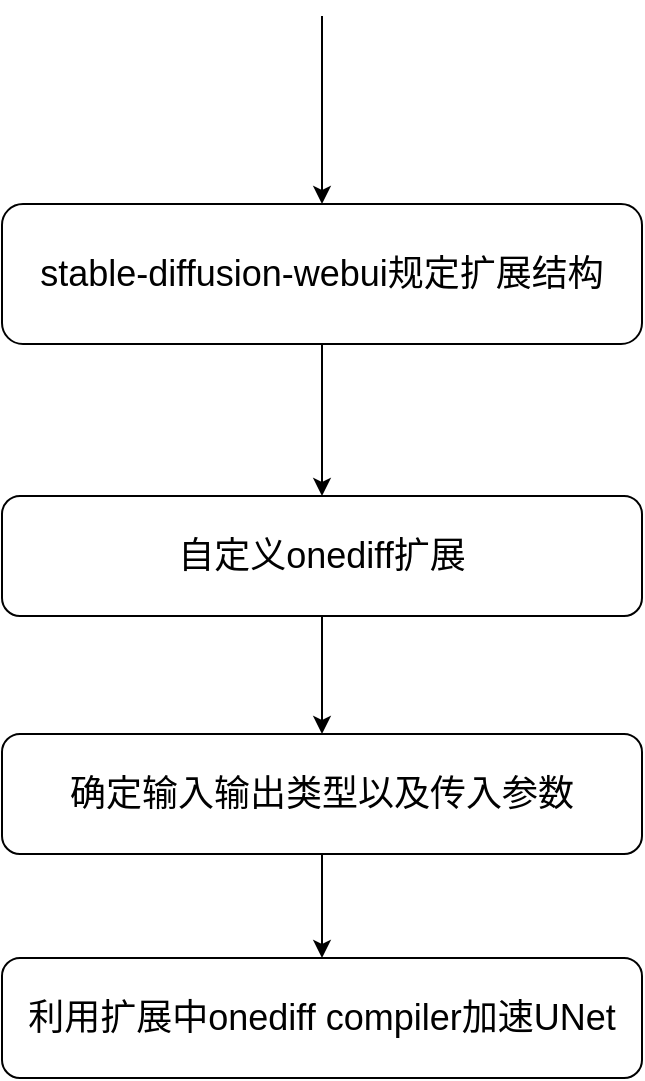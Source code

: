 <mxfile version="24.2.5" type="github">
  <diagram name="Page-1" id="97916047-d0de-89f5-080d-49f4d83e522f">
    <mxGraphModel dx="659" dy="824" grid="0" gridSize="10" guides="1" tooltips="1" connect="1" arrows="1" fold="1" page="0" pageScale="1.5" pageWidth="1169" pageHeight="827" background="none" math="0" shadow="0">
      <root>
        <mxCell id="0" />
        <mxCell id="1" parent="0" />
        <mxCell id="3dde4Ce0lxf_R7vCzBcz-55" value="&lt;font style=&quot;font-size: 18px;&quot;&gt;stable-diffusion-webui规定扩展结构&lt;/font&gt;" style="rounded=1;whiteSpace=wrap;html=1;" vertex="1" parent="1">
          <mxGeometry x="729" y="230" width="320" height="70" as="geometry" />
        </mxCell>
        <mxCell id="3dde4Ce0lxf_R7vCzBcz-56" value="" style="endArrow=classic;html=1;rounded=0;exitX=0.5;exitY=1;exitDx=0;exitDy=0;entryX=0.5;entryY=0;entryDx=0;entryDy=0;" edge="1" parent="1" source="3dde4Ce0lxf_R7vCzBcz-55" target="3dde4Ce0lxf_R7vCzBcz-58">
          <mxGeometry width="50" height="50" relative="1" as="geometry">
            <mxPoint x="940" y="431" as="sourcePoint" />
            <mxPoint x="990" y="381" as="targetPoint" />
          </mxGeometry>
        </mxCell>
        <mxCell id="3dde4Ce0lxf_R7vCzBcz-58" value="&lt;font style=&quot;font-size: 18px;&quot;&gt;自定义onediff扩展&lt;/font&gt;" style="rounded=1;whiteSpace=wrap;html=1;" vertex="1" parent="1">
          <mxGeometry x="729" y="376" width="320" height="60" as="geometry" />
        </mxCell>
        <mxCell id="3dde4Ce0lxf_R7vCzBcz-60" value="&lt;span style=&quot;font-size: 18px;&quot;&gt;确定输入输出类型以及传入参数&lt;/span&gt;" style="rounded=1;whiteSpace=wrap;html=1;" vertex="1" parent="1">
          <mxGeometry x="729" y="495" width="320" height="60" as="geometry" />
        </mxCell>
        <mxCell id="3dde4Ce0lxf_R7vCzBcz-61" value="&lt;span style=&quot;font-size: 18px;&quot;&gt;利用扩展中onediff compiler加速UNet&lt;/span&gt;" style="rounded=1;whiteSpace=wrap;html=1;" vertex="1" parent="1">
          <mxGeometry x="729" y="607" width="320" height="60" as="geometry" />
        </mxCell>
        <mxCell id="3dde4Ce0lxf_R7vCzBcz-63" value="" style="endArrow=classic;html=1;rounded=0;exitX=0.5;exitY=1;exitDx=0;exitDy=0;entryX=0.5;entryY=0;entryDx=0;entryDy=0;" edge="1" parent="1" source="3dde4Ce0lxf_R7vCzBcz-58" target="3dde4Ce0lxf_R7vCzBcz-60">
          <mxGeometry width="50" height="50" relative="1" as="geometry">
            <mxPoint x="1007" y="490" as="sourcePoint" />
            <mxPoint x="1057" y="440" as="targetPoint" />
          </mxGeometry>
        </mxCell>
        <mxCell id="3dde4Ce0lxf_R7vCzBcz-64" value="" style="endArrow=classic;html=1;rounded=0;exitX=0.5;exitY=1;exitDx=0;exitDy=0;entryX=0.5;entryY=0;entryDx=0;entryDy=0;" edge="1" parent="1" source="3dde4Ce0lxf_R7vCzBcz-60" target="3dde4Ce0lxf_R7vCzBcz-61">
          <mxGeometry width="50" height="50" relative="1" as="geometry">
            <mxPoint x="1007" y="490" as="sourcePoint" />
            <mxPoint x="1057" y="440" as="targetPoint" />
          </mxGeometry>
        </mxCell>
        <mxCell id="3dde4Ce0lxf_R7vCzBcz-65" value="" style="endArrow=classic;html=1;rounded=0;entryX=0.5;entryY=0;entryDx=0;entryDy=0;" edge="1" parent="1" target="3dde4Ce0lxf_R7vCzBcz-55">
          <mxGeometry width="50" height="50" relative="1" as="geometry">
            <mxPoint x="889" y="136" as="sourcePoint" />
            <mxPoint x="1057" y="440" as="targetPoint" />
          </mxGeometry>
        </mxCell>
      </root>
    </mxGraphModel>
  </diagram>
</mxfile>
